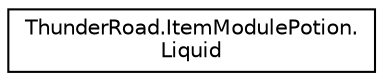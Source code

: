 digraph "Graphical Class Hierarchy"
{
 // LATEX_PDF_SIZE
  edge [fontname="Helvetica",fontsize="10",labelfontname="Helvetica",labelfontsize="10"];
  node [fontname="Helvetica",fontsize="10",shape=record];
  rankdir="LR";
  Node0 [label="ThunderRoad.ItemModulePotion.\lLiquid",height=0.2,width=0.4,color="black", fillcolor="white", style="filled",URL="$class_thunder_road_1_1_item_module_potion_1_1_liquid.html",tooltip="Class Liquid."];
}

